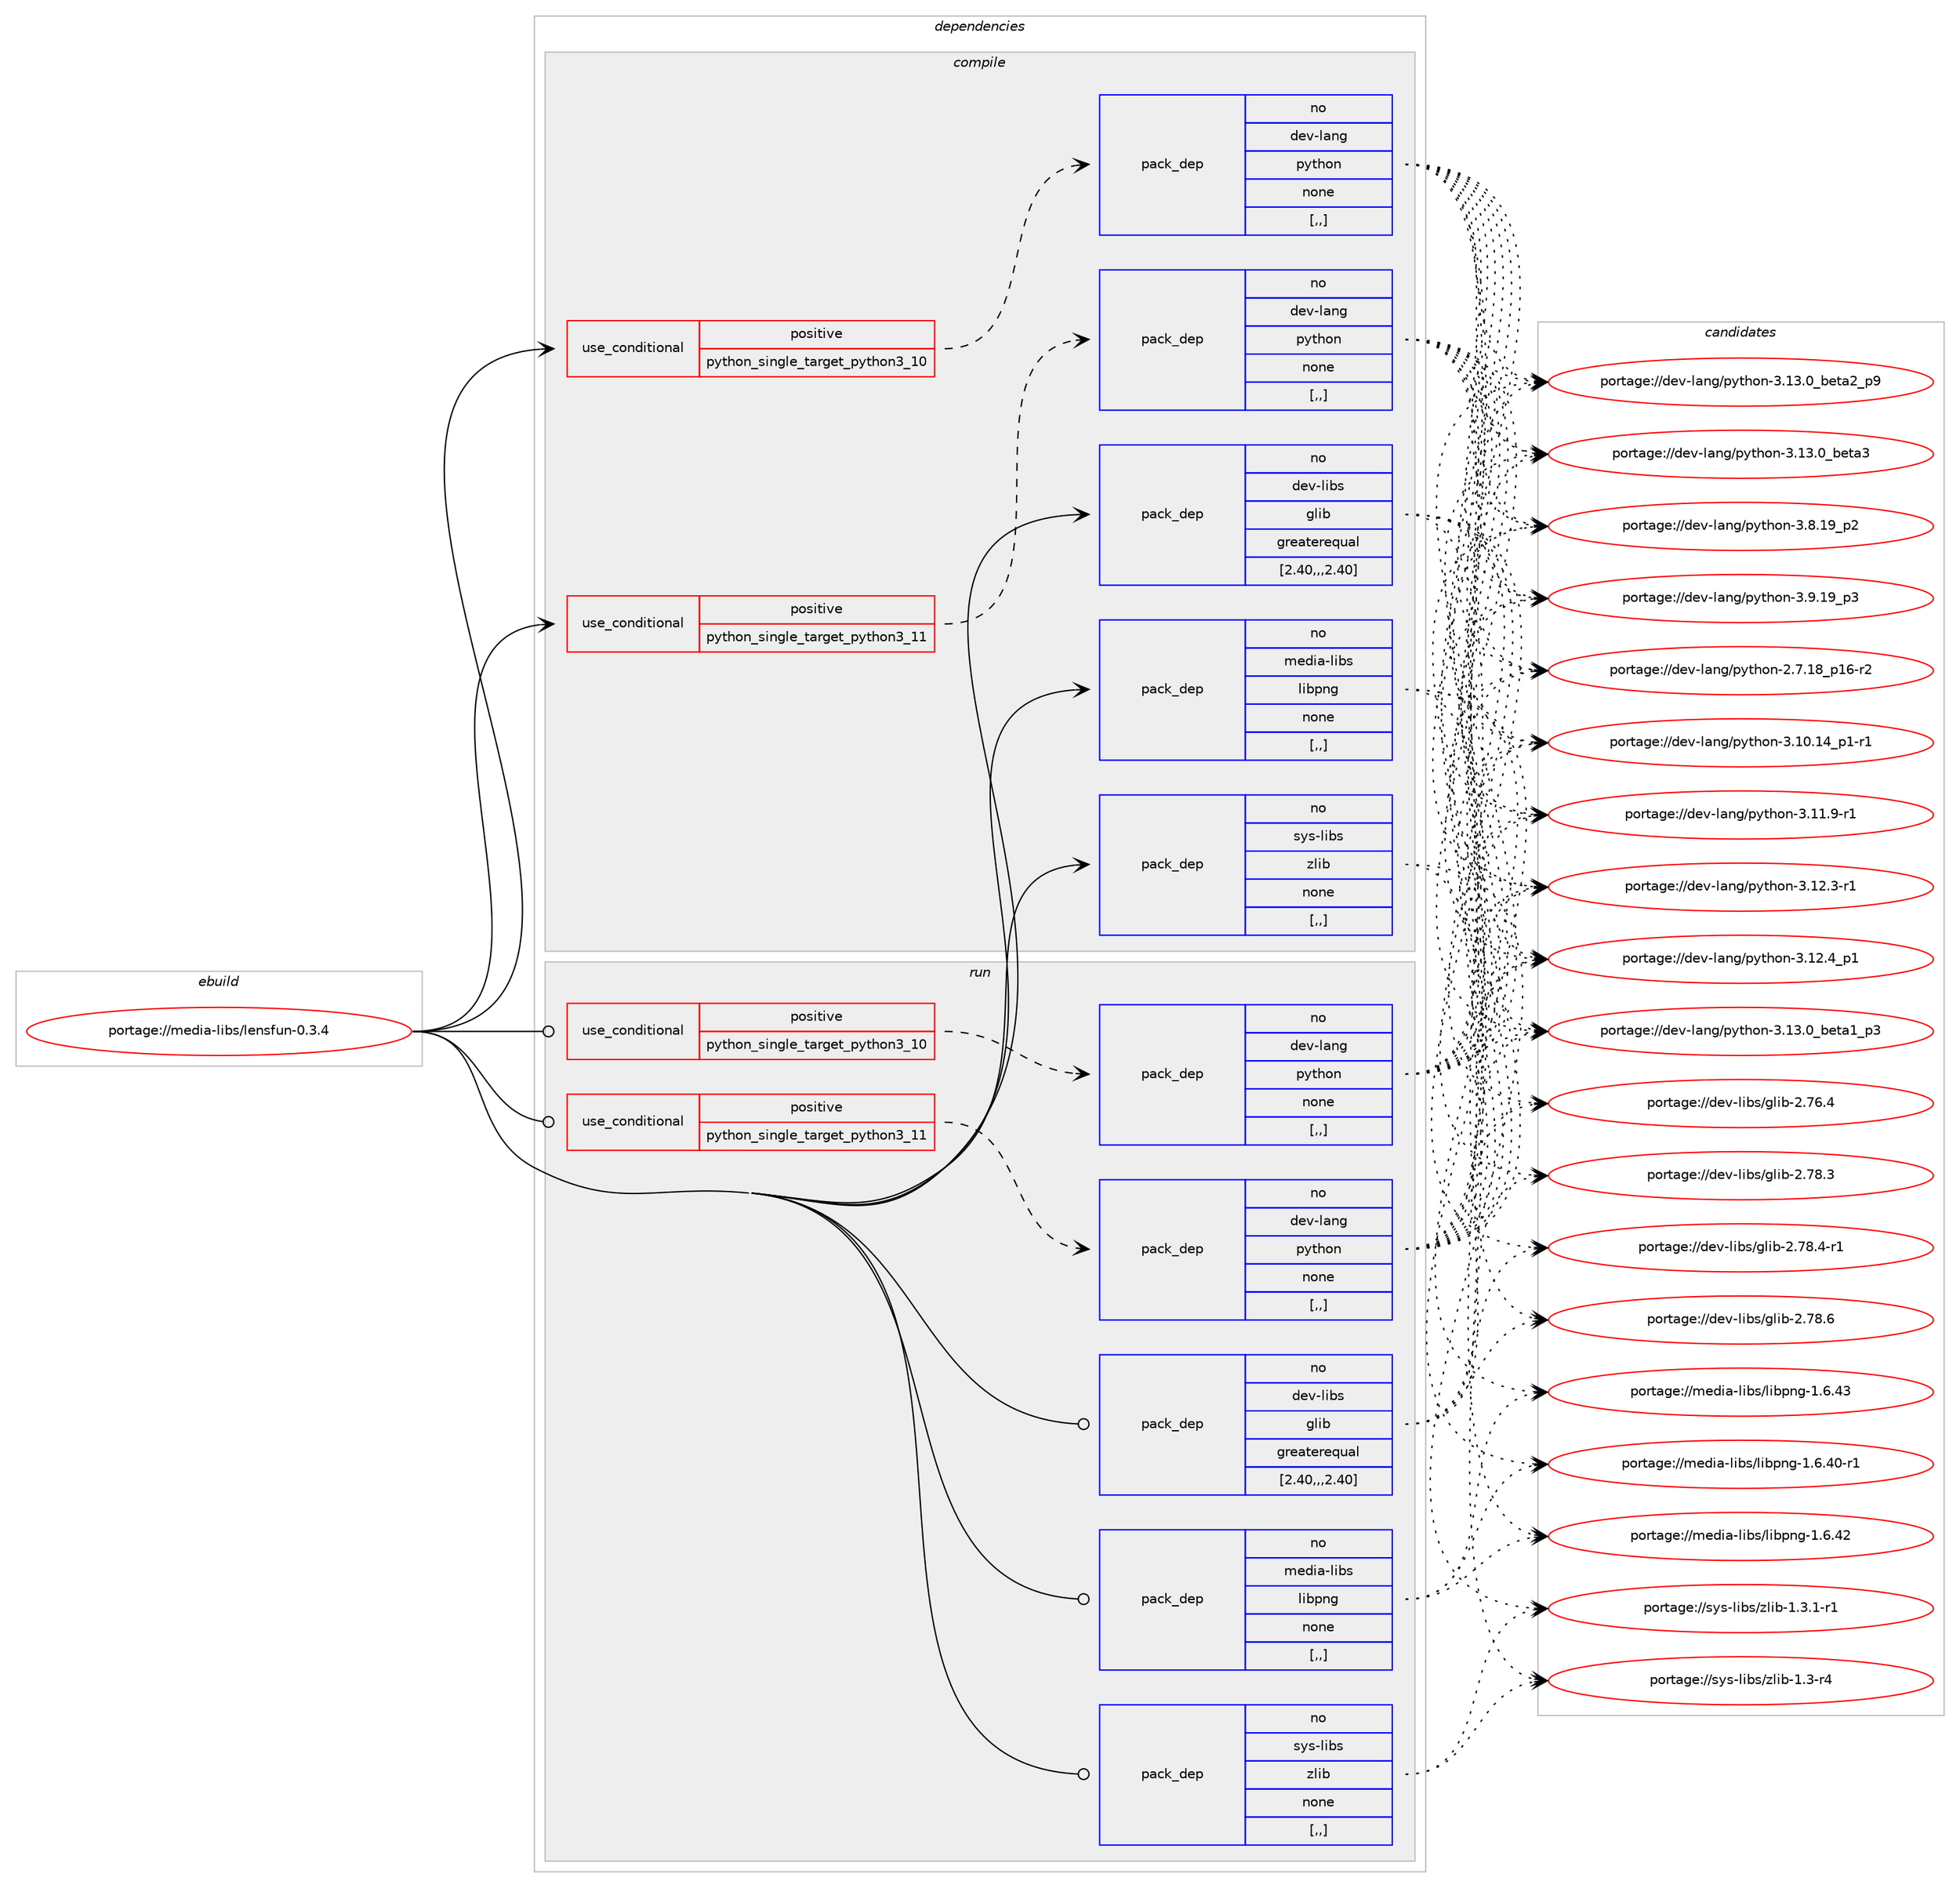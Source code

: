 digraph prolog {

# *************
# Graph options
# *************

newrank=true;
concentrate=true;
compound=true;
graph [rankdir=LR,fontname=Helvetica,fontsize=10,ranksep=1.5];#, ranksep=2.5, nodesep=0.2];
edge  [arrowhead=vee];
node  [fontname=Helvetica,fontsize=10];

# **********
# The ebuild
# **********

subgraph cluster_leftcol {
color=gray;
rank=same;
label=<<i>ebuild</i>>;
id [label="portage://media-libs/lensfun-0.3.4", color=red, width=4, href="../media-libs/lensfun-0.3.4.svg"];
}

# ****************
# The dependencies
# ****************

subgraph cluster_midcol {
color=gray;
label=<<i>dependencies</i>>;
subgraph cluster_compile {
fillcolor="#eeeeee";
style=filled;
label=<<i>compile</i>>;
subgraph cond73595 {
dependency291729 [label=<<TABLE BORDER="0" CELLBORDER="1" CELLSPACING="0" CELLPADDING="4"><TR><TD ROWSPAN="3" CELLPADDING="10">use_conditional</TD></TR><TR><TD>positive</TD></TR><TR><TD>python_single_target_python3_10</TD></TR></TABLE>>, shape=none, color=red];
subgraph pack215820 {
dependency291730 [label=<<TABLE BORDER="0" CELLBORDER="1" CELLSPACING="0" CELLPADDING="4" WIDTH="220"><TR><TD ROWSPAN="6" CELLPADDING="30">pack_dep</TD></TR><TR><TD WIDTH="110">no</TD></TR><TR><TD>dev-lang</TD></TR><TR><TD>python</TD></TR><TR><TD>none</TD></TR><TR><TD>[,,]</TD></TR></TABLE>>, shape=none, color=blue];
}
dependency291729:e -> dependency291730:w [weight=20,style="dashed",arrowhead="vee"];
}
id:e -> dependency291729:w [weight=20,style="solid",arrowhead="vee"];
subgraph cond73596 {
dependency291731 [label=<<TABLE BORDER="0" CELLBORDER="1" CELLSPACING="0" CELLPADDING="4"><TR><TD ROWSPAN="3" CELLPADDING="10">use_conditional</TD></TR><TR><TD>positive</TD></TR><TR><TD>python_single_target_python3_11</TD></TR></TABLE>>, shape=none, color=red];
subgraph pack215821 {
dependency291732 [label=<<TABLE BORDER="0" CELLBORDER="1" CELLSPACING="0" CELLPADDING="4" WIDTH="220"><TR><TD ROWSPAN="6" CELLPADDING="30">pack_dep</TD></TR><TR><TD WIDTH="110">no</TD></TR><TR><TD>dev-lang</TD></TR><TR><TD>python</TD></TR><TR><TD>none</TD></TR><TR><TD>[,,]</TD></TR></TABLE>>, shape=none, color=blue];
}
dependency291731:e -> dependency291732:w [weight=20,style="dashed",arrowhead="vee"];
}
id:e -> dependency291731:w [weight=20,style="solid",arrowhead="vee"];
subgraph pack215822 {
dependency291733 [label=<<TABLE BORDER="0" CELLBORDER="1" CELLSPACING="0" CELLPADDING="4" WIDTH="220"><TR><TD ROWSPAN="6" CELLPADDING="30">pack_dep</TD></TR><TR><TD WIDTH="110">no</TD></TR><TR><TD>dev-libs</TD></TR><TR><TD>glib</TD></TR><TR><TD>greaterequal</TD></TR><TR><TD>[2.40,,,2.40]</TD></TR></TABLE>>, shape=none, color=blue];
}
id:e -> dependency291733:w [weight=20,style="solid",arrowhead="vee"];
subgraph pack215823 {
dependency291734 [label=<<TABLE BORDER="0" CELLBORDER="1" CELLSPACING="0" CELLPADDING="4" WIDTH="220"><TR><TD ROWSPAN="6" CELLPADDING="30">pack_dep</TD></TR><TR><TD WIDTH="110">no</TD></TR><TR><TD>media-libs</TD></TR><TR><TD>libpng</TD></TR><TR><TD>none</TD></TR><TR><TD>[,,]</TD></TR></TABLE>>, shape=none, color=blue];
}
id:e -> dependency291734:w [weight=20,style="solid",arrowhead="vee"];
subgraph pack215824 {
dependency291735 [label=<<TABLE BORDER="0" CELLBORDER="1" CELLSPACING="0" CELLPADDING="4" WIDTH="220"><TR><TD ROWSPAN="6" CELLPADDING="30">pack_dep</TD></TR><TR><TD WIDTH="110">no</TD></TR><TR><TD>sys-libs</TD></TR><TR><TD>zlib</TD></TR><TR><TD>none</TD></TR><TR><TD>[,,]</TD></TR></TABLE>>, shape=none, color=blue];
}
id:e -> dependency291735:w [weight=20,style="solid",arrowhead="vee"];
}
subgraph cluster_compileandrun {
fillcolor="#eeeeee";
style=filled;
label=<<i>compile and run</i>>;
}
subgraph cluster_run {
fillcolor="#eeeeee";
style=filled;
label=<<i>run</i>>;
subgraph cond73597 {
dependency291736 [label=<<TABLE BORDER="0" CELLBORDER="1" CELLSPACING="0" CELLPADDING="4"><TR><TD ROWSPAN="3" CELLPADDING="10">use_conditional</TD></TR><TR><TD>positive</TD></TR><TR><TD>python_single_target_python3_10</TD></TR></TABLE>>, shape=none, color=red];
subgraph pack215825 {
dependency291737 [label=<<TABLE BORDER="0" CELLBORDER="1" CELLSPACING="0" CELLPADDING="4" WIDTH="220"><TR><TD ROWSPAN="6" CELLPADDING="30">pack_dep</TD></TR><TR><TD WIDTH="110">no</TD></TR><TR><TD>dev-lang</TD></TR><TR><TD>python</TD></TR><TR><TD>none</TD></TR><TR><TD>[,,]</TD></TR></TABLE>>, shape=none, color=blue];
}
dependency291736:e -> dependency291737:w [weight=20,style="dashed",arrowhead="vee"];
}
id:e -> dependency291736:w [weight=20,style="solid",arrowhead="odot"];
subgraph cond73598 {
dependency291738 [label=<<TABLE BORDER="0" CELLBORDER="1" CELLSPACING="0" CELLPADDING="4"><TR><TD ROWSPAN="3" CELLPADDING="10">use_conditional</TD></TR><TR><TD>positive</TD></TR><TR><TD>python_single_target_python3_11</TD></TR></TABLE>>, shape=none, color=red];
subgraph pack215826 {
dependency291739 [label=<<TABLE BORDER="0" CELLBORDER="1" CELLSPACING="0" CELLPADDING="4" WIDTH="220"><TR><TD ROWSPAN="6" CELLPADDING="30">pack_dep</TD></TR><TR><TD WIDTH="110">no</TD></TR><TR><TD>dev-lang</TD></TR><TR><TD>python</TD></TR><TR><TD>none</TD></TR><TR><TD>[,,]</TD></TR></TABLE>>, shape=none, color=blue];
}
dependency291738:e -> dependency291739:w [weight=20,style="dashed",arrowhead="vee"];
}
id:e -> dependency291738:w [weight=20,style="solid",arrowhead="odot"];
subgraph pack215827 {
dependency291740 [label=<<TABLE BORDER="0" CELLBORDER="1" CELLSPACING="0" CELLPADDING="4" WIDTH="220"><TR><TD ROWSPAN="6" CELLPADDING="30">pack_dep</TD></TR><TR><TD WIDTH="110">no</TD></TR><TR><TD>dev-libs</TD></TR><TR><TD>glib</TD></TR><TR><TD>greaterequal</TD></TR><TR><TD>[2.40,,,2.40]</TD></TR></TABLE>>, shape=none, color=blue];
}
id:e -> dependency291740:w [weight=20,style="solid",arrowhead="odot"];
subgraph pack215828 {
dependency291741 [label=<<TABLE BORDER="0" CELLBORDER="1" CELLSPACING="0" CELLPADDING="4" WIDTH="220"><TR><TD ROWSPAN="6" CELLPADDING="30">pack_dep</TD></TR><TR><TD WIDTH="110">no</TD></TR><TR><TD>media-libs</TD></TR><TR><TD>libpng</TD></TR><TR><TD>none</TD></TR><TR><TD>[,,]</TD></TR></TABLE>>, shape=none, color=blue];
}
id:e -> dependency291741:w [weight=20,style="solid",arrowhead="odot"];
subgraph pack215829 {
dependency291742 [label=<<TABLE BORDER="0" CELLBORDER="1" CELLSPACING="0" CELLPADDING="4" WIDTH="220"><TR><TD ROWSPAN="6" CELLPADDING="30">pack_dep</TD></TR><TR><TD WIDTH="110">no</TD></TR><TR><TD>sys-libs</TD></TR><TR><TD>zlib</TD></TR><TR><TD>none</TD></TR><TR><TD>[,,]</TD></TR></TABLE>>, shape=none, color=blue];
}
id:e -> dependency291742:w [weight=20,style="solid",arrowhead="odot"];
}
}

# **************
# The candidates
# **************

subgraph cluster_choices {
rank=same;
color=gray;
label=<<i>candidates</i>>;

subgraph choice215820 {
color=black;
nodesep=1;
choice100101118451089711010347112121116104111110455046554649569511249544511450 [label="portage://dev-lang/python-2.7.18_p16-r2", color=red, width=4,href="../dev-lang/python-2.7.18_p16-r2.svg"];
choice100101118451089711010347112121116104111110455146494846495295112494511449 [label="portage://dev-lang/python-3.10.14_p1-r1", color=red, width=4,href="../dev-lang/python-3.10.14_p1-r1.svg"];
choice100101118451089711010347112121116104111110455146494946574511449 [label="portage://dev-lang/python-3.11.9-r1", color=red, width=4,href="../dev-lang/python-3.11.9-r1.svg"];
choice100101118451089711010347112121116104111110455146495046514511449 [label="portage://dev-lang/python-3.12.3-r1", color=red, width=4,href="../dev-lang/python-3.12.3-r1.svg"];
choice100101118451089711010347112121116104111110455146495046529511249 [label="portage://dev-lang/python-3.12.4_p1", color=red, width=4,href="../dev-lang/python-3.12.4_p1.svg"];
choice10010111845108971101034711212111610411111045514649514648959810111697499511251 [label="portage://dev-lang/python-3.13.0_beta1_p3", color=red, width=4,href="../dev-lang/python-3.13.0_beta1_p3.svg"];
choice10010111845108971101034711212111610411111045514649514648959810111697509511257 [label="portage://dev-lang/python-3.13.0_beta2_p9", color=red, width=4,href="../dev-lang/python-3.13.0_beta2_p9.svg"];
choice1001011184510897110103471121211161041111104551464951464895981011169751 [label="portage://dev-lang/python-3.13.0_beta3", color=red, width=4,href="../dev-lang/python-3.13.0_beta3.svg"];
choice100101118451089711010347112121116104111110455146564649579511250 [label="portage://dev-lang/python-3.8.19_p2", color=red, width=4,href="../dev-lang/python-3.8.19_p2.svg"];
choice100101118451089711010347112121116104111110455146574649579511251 [label="portage://dev-lang/python-3.9.19_p3", color=red, width=4,href="../dev-lang/python-3.9.19_p3.svg"];
dependency291730:e -> choice100101118451089711010347112121116104111110455046554649569511249544511450:w [style=dotted,weight="100"];
dependency291730:e -> choice100101118451089711010347112121116104111110455146494846495295112494511449:w [style=dotted,weight="100"];
dependency291730:e -> choice100101118451089711010347112121116104111110455146494946574511449:w [style=dotted,weight="100"];
dependency291730:e -> choice100101118451089711010347112121116104111110455146495046514511449:w [style=dotted,weight="100"];
dependency291730:e -> choice100101118451089711010347112121116104111110455146495046529511249:w [style=dotted,weight="100"];
dependency291730:e -> choice10010111845108971101034711212111610411111045514649514648959810111697499511251:w [style=dotted,weight="100"];
dependency291730:e -> choice10010111845108971101034711212111610411111045514649514648959810111697509511257:w [style=dotted,weight="100"];
dependency291730:e -> choice1001011184510897110103471121211161041111104551464951464895981011169751:w [style=dotted,weight="100"];
dependency291730:e -> choice100101118451089711010347112121116104111110455146564649579511250:w [style=dotted,weight="100"];
dependency291730:e -> choice100101118451089711010347112121116104111110455146574649579511251:w [style=dotted,weight="100"];
}
subgraph choice215821 {
color=black;
nodesep=1;
choice100101118451089711010347112121116104111110455046554649569511249544511450 [label="portage://dev-lang/python-2.7.18_p16-r2", color=red, width=4,href="../dev-lang/python-2.7.18_p16-r2.svg"];
choice100101118451089711010347112121116104111110455146494846495295112494511449 [label="portage://dev-lang/python-3.10.14_p1-r1", color=red, width=4,href="../dev-lang/python-3.10.14_p1-r1.svg"];
choice100101118451089711010347112121116104111110455146494946574511449 [label="portage://dev-lang/python-3.11.9-r1", color=red, width=4,href="../dev-lang/python-3.11.9-r1.svg"];
choice100101118451089711010347112121116104111110455146495046514511449 [label="portage://dev-lang/python-3.12.3-r1", color=red, width=4,href="../dev-lang/python-3.12.3-r1.svg"];
choice100101118451089711010347112121116104111110455146495046529511249 [label="portage://dev-lang/python-3.12.4_p1", color=red, width=4,href="../dev-lang/python-3.12.4_p1.svg"];
choice10010111845108971101034711212111610411111045514649514648959810111697499511251 [label="portage://dev-lang/python-3.13.0_beta1_p3", color=red, width=4,href="../dev-lang/python-3.13.0_beta1_p3.svg"];
choice10010111845108971101034711212111610411111045514649514648959810111697509511257 [label="portage://dev-lang/python-3.13.0_beta2_p9", color=red, width=4,href="../dev-lang/python-3.13.0_beta2_p9.svg"];
choice1001011184510897110103471121211161041111104551464951464895981011169751 [label="portage://dev-lang/python-3.13.0_beta3", color=red, width=4,href="../dev-lang/python-3.13.0_beta3.svg"];
choice100101118451089711010347112121116104111110455146564649579511250 [label="portage://dev-lang/python-3.8.19_p2", color=red, width=4,href="../dev-lang/python-3.8.19_p2.svg"];
choice100101118451089711010347112121116104111110455146574649579511251 [label="portage://dev-lang/python-3.9.19_p3", color=red, width=4,href="../dev-lang/python-3.9.19_p3.svg"];
dependency291732:e -> choice100101118451089711010347112121116104111110455046554649569511249544511450:w [style=dotted,weight="100"];
dependency291732:e -> choice100101118451089711010347112121116104111110455146494846495295112494511449:w [style=dotted,weight="100"];
dependency291732:e -> choice100101118451089711010347112121116104111110455146494946574511449:w [style=dotted,weight="100"];
dependency291732:e -> choice100101118451089711010347112121116104111110455146495046514511449:w [style=dotted,weight="100"];
dependency291732:e -> choice100101118451089711010347112121116104111110455146495046529511249:w [style=dotted,weight="100"];
dependency291732:e -> choice10010111845108971101034711212111610411111045514649514648959810111697499511251:w [style=dotted,weight="100"];
dependency291732:e -> choice10010111845108971101034711212111610411111045514649514648959810111697509511257:w [style=dotted,weight="100"];
dependency291732:e -> choice1001011184510897110103471121211161041111104551464951464895981011169751:w [style=dotted,weight="100"];
dependency291732:e -> choice100101118451089711010347112121116104111110455146564649579511250:w [style=dotted,weight="100"];
dependency291732:e -> choice100101118451089711010347112121116104111110455146574649579511251:w [style=dotted,weight="100"];
}
subgraph choice215822 {
color=black;
nodesep=1;
choice1001011184510810598115471031081059845504655544652 [label="portage://dev-libs/glib-2.76.4", color=red, width=4,href="../dev-libs/glib-2.76.4.svg"];
choice1001011184510810598115471031081059845504655564651 [label="portage://dev-libs/glib-2.78.3", color=red, width=4,href="../dev-libs/glib-2.78.3.svg"];
choice10010111845108105981154710310810598455046555646524511449 [label="portage://dev-libs/glib-2.78.4-r1", color=red, width=4,href="../dev-libs/glib-2.78.4-r1.svg"];
choice1001011184510810598115471031081059845504655564654 [label="portage://dev-libs/glib-2.78.6", color=red, width=4,href="../dev-libs/glib-2.78.6.svg"];
dependency291733:e -> choice1001011184510810598115471031081059845504655544652:w [style=dotted,weight="100"];
dependency291733:e -> choice1001011184510810598115471031081059845504655564651:w [style=dotted,weight="100"];
dependency291733:e -> choice10010111845108105981154710310810598455046555646524511449:w [style=dotted,weight="100"];
dependency291733:e -> choice1001011184510810598115471031081059845504655564654:w [style=dotted,weight="100"];
}
subgraph choice215823 {
color=black;
nodesep=1;
choice1091011001059745108105981154710810598112110103454946544652484511449 [label="portage://media-libs/libpng-1.6.40-r1", color=red, width=4,href="../media-libs/libpng-1.6.40-r1.svg"];
choice109101100105974510810598115471081059811211010345494654465250 [label="portage://media-libs/libpng-1.6.42", color=red, width=4,href="../media-libs/libpng-1.6.42.svg"];
choice109101100105974510810598115471081059811211010345494654465251 [label="portage://media-libs/libpng-1.6.43", color=red, width=4,href="../media-libs/libpng-1.6.43.svg"];
dependency291734:e -> choice1091011001059745108105981154710810598112110103454946544652484511449:w [style=dotted,weight="100"];
dependency291734:e -> choice109101100105974510810598115471081059811211010345494654465250:w [style=dotted,weight="100"];
dependency291734:e -> choice109101100105974510810598115471081059811211010345494654465251:w [style=dotted,weight="100"];
}
subgraph choice215824 {
color=black;
nodesep=1;
choice11512111545108105981154712210810598454946514511452 [label="portage://sys-libs/zlib-1.3-r4", color=red, width=4,href="../sys-libs/zlib-1.3-r4.svg"];
choice115121115451081059811547122108105984549465146494511449 [label="portage://sys-libs/zlib-1.3.1-r1", color=red, width=4,href="../sys-libs/zlib-1.3.1-r1.svg"];
dependency291735:e -> choice11512111545108105981154712210810598454946514511452:w [style=dotted,weight="100"];
dependency291735:e -> choice115121115451081059811547122108105984549465146494511449:w [style=dotted,weight="100"];
}
subgraph choice215825 {
color=black;
nodesep=1;
choice100101118451089711010347112121116104111110455046554649569511249544511450 [label="portage://dev-lang/python-2.7.18_p16-r2", color=red, width=4,href="../dev-lang/python-2.7.18_p16-r2.svg"];
choice100101118451089711010347112121116104111110455146494846495295112494511449 [label="portage://dev-lang/python-3.10.14_p1-r1", color=red, width=4,href="../dev-lang/python-3.10.14_p1-r1.svg"];
choice100101118451089711010347112121116104111110455146494946574511449 [label="portage://dev-lang/python-3.11.9-r1", color=red, width=4,href="../dev-lang/python-3.11.9-r1.svg"];
choice100101118451089711010347112121116104111110455146495046514511449 [label="portage://dev-lang/python-3.12.3-r1", color=red, width=4,href="../dev-lang/python-3.12.3-r1.svg"];
choice100101118451089711010347112121116104111110455146495046529511249 [label="portage://dev-lang/python-3.12.4_p1", color=red, width=4,href="../dev-lang/python-3.12.4_p1.svg"];
choice10010111845108971101034711212111610411111045514649514648959810111697499511251 [label="portage://dev-lang/python-3.13.0_beta1_p3", color=red, width=4,href="../dev-lang/python-3.13.0_beta1_p3.svg"];
choice10010111845108971101034711212111610411111045514649514648959810111697509511257 [label="portage://dev-lang/python-3.13.0_beta2_p9", color=red, width=4,href="../dev-lang/python-3.13.0_beta2_p9.svg"];
choice1001011184510897110103471121211161041111104551464951464895981011169751 [label="portage://dev-lang/python-3.13.0_beta3", color=red, width=4,href="../dev-lang/python-3.13.0_beta3.svg"];
choice100101118451089711010347112121116104111110455146564649579511250 [label="portage://dev-lang/python-3.8.19_p2", color=red, width=4,href="../dev-lang/python-3.8.19_p2.svg"];
choice100101118451089711010347112121116104111110455146574649579511251 [label="portage://dev-lang/python-3.9.19_p3", color=red, width=4,href="../dev-lang/python-3.9.19_p3.svg"];
dependency291737:e -> choice100101118451089711010347112121116104111110455046554649569511249544511450:w [style=dotted,weight="100"];
dependency291737:e -> choice100101118451089711010347112121116104111110455146494846495295112494511449:w [style=dotted,weight="100"];
dependency291737:e -> choice100101118451089711010347112121116104111110455146494946574511449:w [style=dotted,weight="100"];
dependency291737:e -> choice100101118451089711010347112121116104111110455146495046514511449:w [style=dotted,weight="100"];
dependency291737:e -> choice100101118451089711010347112121116104111110455146495046529511249:w [style=dotted,weight="100"];
dependency291737:e -> choice10010111845108971101034711212111610411111045514649514648959810111697499511251:w [style=dotted,weight="100"];
dependency291737:e -> choice10010111845108971101034711212111610411111045514649514648959810111697509511257:w [style=dotted,weight="100"];
dependency291737:e -> choice1001011184510897110103471121211161041111104551464951464895981011169751:w [style=dotted,weight="100"];
dependency291737:e -> choice100101118451089711010347112121116104111110455146564649579511250:w [style=dotted,weight="100"];
dependency291737:e -> choice100101118451089711010347112121116104111110455146574649579511251:w [style=dotted,weight="100"];
}
subgraph choice215826 {
color=black;
nodesep=1;
choice100101118451089711010347112121116104111110455046554649569511249544511450 [label="portage://dev-lang/python-2.7.18_p16-r2", color=red, width=4,href="../dev-lang/python-2.7.18_p16-r2.svg"];
choice100101118451089711010347112121116104111110455146494846495295112494511449 [label="portage://dev-lang/python-3.10.14_p1-r1", color=red, width=4,href="../dev-lang/python-3.10.14_p1-r1.svg"];
choice100101118451089711010347112121116104111110455146494946574511449 [label="portage://dev-lang/python-3.11.9-r1", color=red, width=4,href="../dev-lang/python-3.11.9-r1.svg"];
choice100101118451089711010347112121116104111110455146495046514511449 [label="portage://dev-lang/python-3.12.3-r1", color=red, width=4,href="../dev-lang/python-3.12.3-r1.svg"];
choice100101118451089711010347112121116104111110455146495046529511249 [label="portage://dev-lang/python-3.12.4_p1", color=red, width=4,href="../dev-lang/python-3.12.4_p1.svg"];
choice10010111845108971101034711212111610411111045514649514648959810111697499511251 [label="portage://dev-lang/python-3.13.0_beta1_p3", color=red, width=4,href="../dev-lang/python-3.13.0_beta1_p3.svg"];
choice10010111845108971101034711212111610411111045514649514648959810111697509511257 [label="portage://dev-lang/python-3.13.0_beta2_p9", color=red, width=4,href="../dev-lang/python-3.13.0_beta2_p9.svg"];
choice1001011184510897110103471121211161041111104551464951464895981011169751 [label="portage://dev-lang/python-3.13.0_beta3", color=red, width=4,href="../dev-lang/python-3.13.0_beta3.svg"];
choice100101118451089711010347112121116104111110455146564649579511250 [label="portage://dev-lang/python-3.8.19_p2", color=red, width=4,href="../dev-lang/python-3.8.19_p2.svg"];
choice100101118451089711010347112121116104111110455146574649579511251 [label="portage://dev-lang/python-3.9.19_p3", color=red, width=4,href="../dev-lang/python-3.9.19_p3.svg"];
dependency291739:e -> choice100101118451089711010347112121116104111110455046554649569511249544511450:w [style=dotted,weight="100"];
dependency291739:e -> choice100101118451089711010347112121116104111110455146494846495295112494511449:w [style=dotted,weight="100"];
dependency291739:e -> choice100101118451089711010347112121116104111110455146494946574511449:w [style=dotted,weight="100"];
dependency291739:e -> choice100101118451089711010347112121116104111110455146495046514511449:w [style=dotted,weight="100"];
dependency291739:e -> choice100101118451089711010347112121116104111110455146495046529511249:w [style=dotted,weight="100"];
dependency291739:e -> choice10010111845108971101034711212111610411111045514649514648959810111697499511251:w [style=dotted,weight="100"];
dependency291739:e -> choice10010111845108971101034711212111610411111045514649514648959810111697509511257:w [style=dotted,weight="100"];
dependency291739:e -> choice1001011184510897110103471121211161041111104551464951464895981011169751:w [style=dotted,weight="100"];
dependency291739:e -> choice100101118451089711010347112121116104111110455146564649579511250:w [style=dotted,weight="100"];
dependency291739:e -> choice100101118451089711010347112121116104111110455146574649579511251:w [style=dotted,weight="100"];
}
subgraph choice215827 {
color=black;
nodesep=1;
choice1001011184510810598115471031081059845504655544652 [label="portage://dev-libs/glib-2.76.4", color=red, width=4,href="../dev-libs/glib-2.76.4.svg"];
choice1001011184510810598115471031081059845504655564651 [label="portage://dev-libs/glib-2.78.3", color=red, width=4,href="../dev-libs/glib-2.78.3.svg"];
choice10010111845108105981154710310810598455046555646524511449 [label="portage://dev-libs/glib-2.78.4-r1", color=red, width=4,href="../dev-libs/glib-2.78.4-r1.svg"];
choice1001011184510810598115471031081059845504655564654 [label="portage://dev-libs/glib-2.78.6", color=red, width=4,href="../dev-libs/glib-2.78.6.svg"];
dependency291740:e -> choice1001011184510810598115471031081059845504655544652:w [style=dotted,weight="100"];
dependency291740:e -> choice1001011184510810598115471031081059845504655564651:w [style=dotted,weight="100"];
dependency291740:e -> choice10010111845108105981154710310810598455046555646524511449:w [style=dotted,weight="100"];
dependency291740:e -> choice1001011184510810598115471031081059845504655564654:w [style=dotted,weight="100"];
}
subgraph choice215828 {
color=black;
nodesep=1;
choice1091011001059745108105981154710810598112110103454946544652484511449 [label="portage://media-libs/libpng-1.6.40-r1", color=red, width=4,href="../media-libs/libpng-1.6.40-r1.svg"];
choice109101100105974510810598115471081059811211010345494654465250 [label="portage://media-libs/libpng-1.6.42", color=red, width=4,href="../media-libs/libpng-1.6.42.svg"];
choice109101100105974510810598115471081059811211010345494654465251 [label="portage://media-libs/libpng-1.6.43", color=red, width=4,href="../media-libs/libpng-1.6.43.svg"];
dependency291741:e -> choice1091011001059745108105981154710810598112110103454946544652484511449:w [style=dotted,weight="100"];
dependency291741:e -> choice109101100105974510810598115471081059811211010345494654465250:w [style=dotted,weight="100"];
dependency291741:e -> choice109101100105974510810598115471081059811211010345494654465251:w [style=dotted,weight="100"];
}
subgraph choice215829 {
color=black;
nodesep=1;
choice11512111545108105981154712210810598454946514511452 [label="portage://sys-libs/zlib-1.3-r4", color=red, width=4,href="../sys-libs/zlib-1.3-r4.svg"];
choice115121115451081059811547122108105984549465146494511449 [label="portage://sys-libs/zlib-1.3.1-r1", color=red, width=4,href="../sys-libs/zlib-1.3.1-r1.svg"];
dependency291742:e -> choice11512111545108105981154712210810598454946514511452:w [style=dotted,weight="100"];
dependency291742:e -> choice115121115451081059811547122108105984549465146494511449:w [style=dotted,weight="100"];
}
}

}
